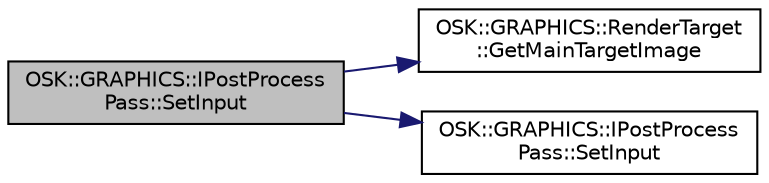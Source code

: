 digraph "OSK::GRAPHICS::IPostProcessPass::SetInput"
{
 // LATEX_PDF_SIZE
  edge [fontname="Helvetica",fontsize="10",labelfontname="Helvetica",labelfontsize="10"];
  node [fontname="Helvetica",fontsize="10",shape=record];
  rankdir="LR";
  Node1 [label="OSK::GRAPHICS::IPostProcess\lPass::SetInput",height=0.2,width=0.4,color="black", fillcolor="grey75", style="filled", fontcolor="black",tooltip="Establece las imágenes de entrada a partir de las que se calculará el efecto."];
  Node1 -> Node2 [color="midnightblue",fontsize="10",style="solid"];
  Node2 [label="OSK::GRAPHICS::RenderTarget\l::GetMainTargetImage",height=0.2,width=0.4,color="black", fillcolor="white", style="filled",URL="$class_o_s_k_1_1_g_r_a_p_h_i_c_s_1_1_render_target.html#a8c608c1c1f6d5b15d6a69e0e5baee7de",tooltip="Devuelve la imagen de renderizado con el índice dado."];
  Node1 -> Node3 [color="midnightblue",fontsize="10",style="solid"];
  Node3 [label="OSK::GRAPHICS::IPostProcess\lPass::SetInput",height=0.2,width=0.4,color="black", fillcolor="white", style="filled",URL="$class_o_s_k_1_1_g_r_a_p_h_i_c_s_1_1_i_post_process_pass.html#af7e88a9869fe68ca02e156ec242bbf82",tooltip="Establece las imágenes de entrada a partir de las que se calculará el efecto."];
}
